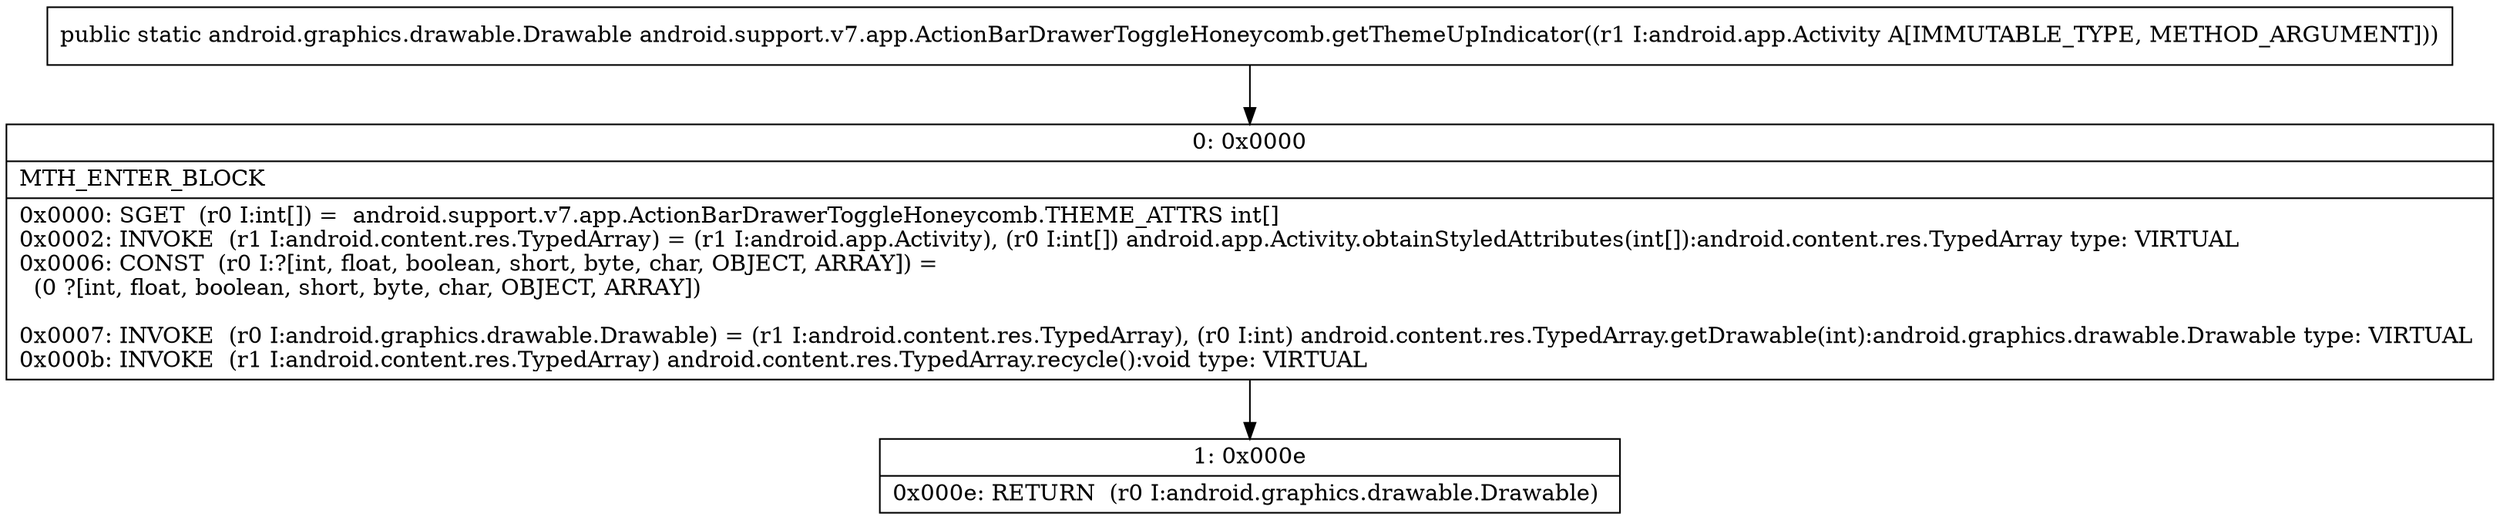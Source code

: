 digraph "CFG forandroid.support.v7.app.ActionBarDrawerToggleHoneycomb.getThemeUpIndicator(Landroid\/app\/Activity;)Landroid\/graphics\/drawable\/Drawable;" {
Node_0 [shape=record,label="{0\:\ 0x0000|MTH_ENTER_BLOCK\l|0x0000: SGET  (r0 I:int[]) =  android.support.v7.app.ActionBarDrawerToggleHoneycomb.THEME_ATTRS int[] \l0x0002: INVOKE  (r1 I:android.content.res.TypedArray) = (r1 I:android.app.Activity), (r0 I:int[]) android.app.Activity.obtainStyledAttributes(int[]):android.content.res.TypedArray type: VIRTUAL \l0x0006: CONST  (r0 I:?[int, float, boolean, short, byte, char, OBJECT, ARRAY]) = \l  (0 ?[int, float, boolean, short, byte, char, OBJECT, ARRAY])\l \l0x0007: INVOKE  (r0 I:android.graphics.drawable.Drawable) = (r1 I:android.content.res.TypedArray), (r0 I:int) android.content.res.TypedArray.getDrawable(int):android.graphics.drawable.Drawable type: VIRTUAL \l0x000b: INVOKE  (r1 I:android.content.res.TypedArray) android.content.res.TypedArray.recycle():void type: VIRTUAL \l}"];
Node_1 [shape=record,label="{1\:\ 0x000e|0x000e: RETURN  (r0 I:android.graphics.drawable.Drawable) \l}"];
MethodNode[shape=record,label="{public static android.graphics.drawable.Drawable android.support.v7.app.ActionBarDrawerToggleHoneycomb.getThemeUpIndicator((r1 I:android.app.Activity A[IMMUTABLE_TYPE, METHOD_ARGUMENT])) }"];
MethodNode -> Node_0;
Node_0 -> Node_1;
}


